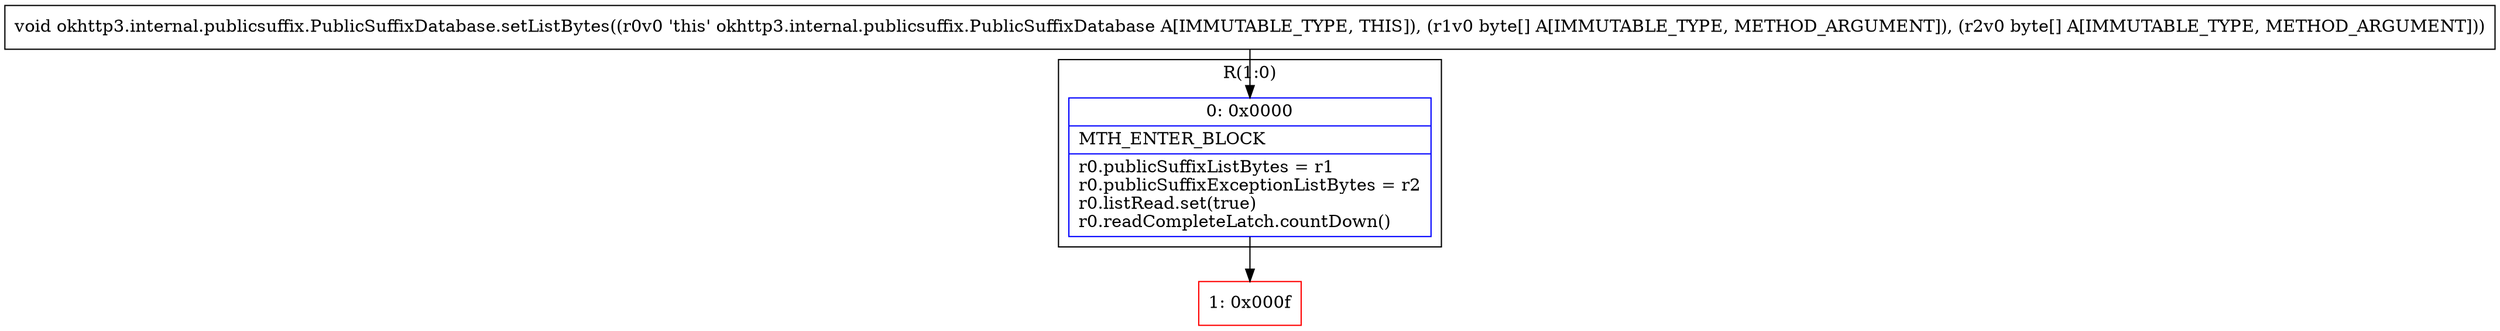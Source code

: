 digraph "CFG forokhttp3.internal.publicsuffix.PublicSuffixDatabase.setListBytes([B[B)V" {
subgraph cluster_Region_636023192 {
label = "R(1:0)";
node [shape=record,color=blue];
Node_0 [shape=record,label="{0\:\ 0x0000|MTH_ENTER_BLOCK\l|r0.publicSuffixListBytes = r1\lr0.publicSuffixExceptionListBytes = r2\lr0.listRead.set(true)\lr0.readCompleteLatch.countDown()\l}"];
}
Node_1 [shape=record,color=red,label="{1\:\ 0x000f}"];
MethodNode[shape=record,label="{void okhttp3.internal.publicsuffix.PublicSuffixDatabase.setListBytes((r0v0 'this' okhttp3.internal.publicsuffix.PublicSuffixDatabase A[IMMUTABLE_TYPE, THIS]), (r1v0 byte[] A[IMMUTABLE_TYPE, METHOD_ARGUMENT]), (r2v0 byte[] A[IMMUTABLE_TYPE, METHOD_ARGUMENT])) }"];
MethodNode -> Node_0;
Node_0 -> Node_1;
}

